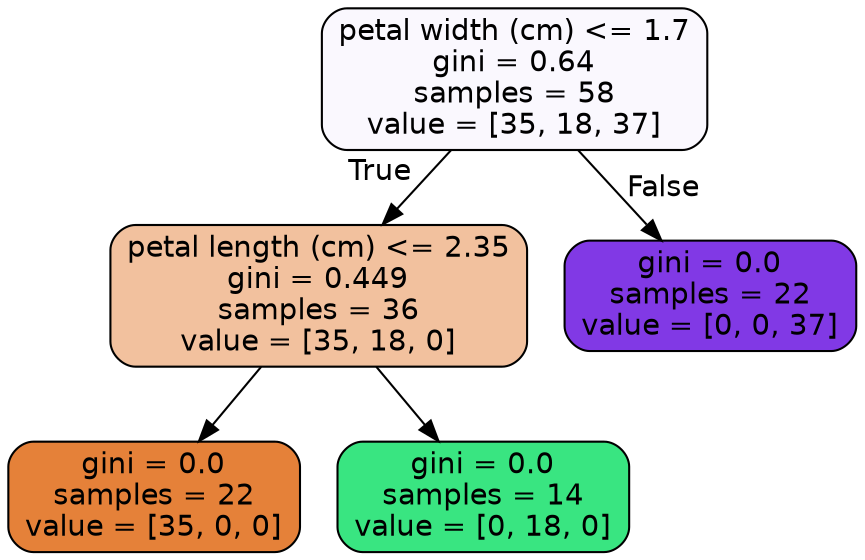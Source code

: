 digraph Tree {
node [shape=box, style="filled, rounded", color="black", fontname=helvetica] ;
edge [fontname=helvetica] ;
0 [label="petal width (cm) <= 1.7\ngini = 0.64\nsamples = 58\nvalue = [35, 18, 37]", fillcolor="#8139e509"] ;
1 [label="petal length (cm) <= 2.35\ngini = 0.449\nsamples = 36\nvalue = [35, 18, 0]", fillcolor="#e581397c"] ;
0 -> 1 [labeldistance=2.5, labelangle=45, headlabel="True"] ;
2 [label="gini = 0.0\nsamples = 22\nvalue = [35, 0, 0]", fillcolor="#e58139ff"] ;
1 -> 2 ;
3 [label="gini = 0.0\nsamples = 14\nvalue = [0, 18, 0]", fillcolor="#39e581ff"] ;
1 -> 3 ;
4 [label="gini = 0.0\nsamples = 22\nvalue = [0, 0, 37]", fillcolor="#8139e5ff"] ;
0 -> 4 [labeldistance=2.5, labelangle=-45, headlabel="False"] ;
}